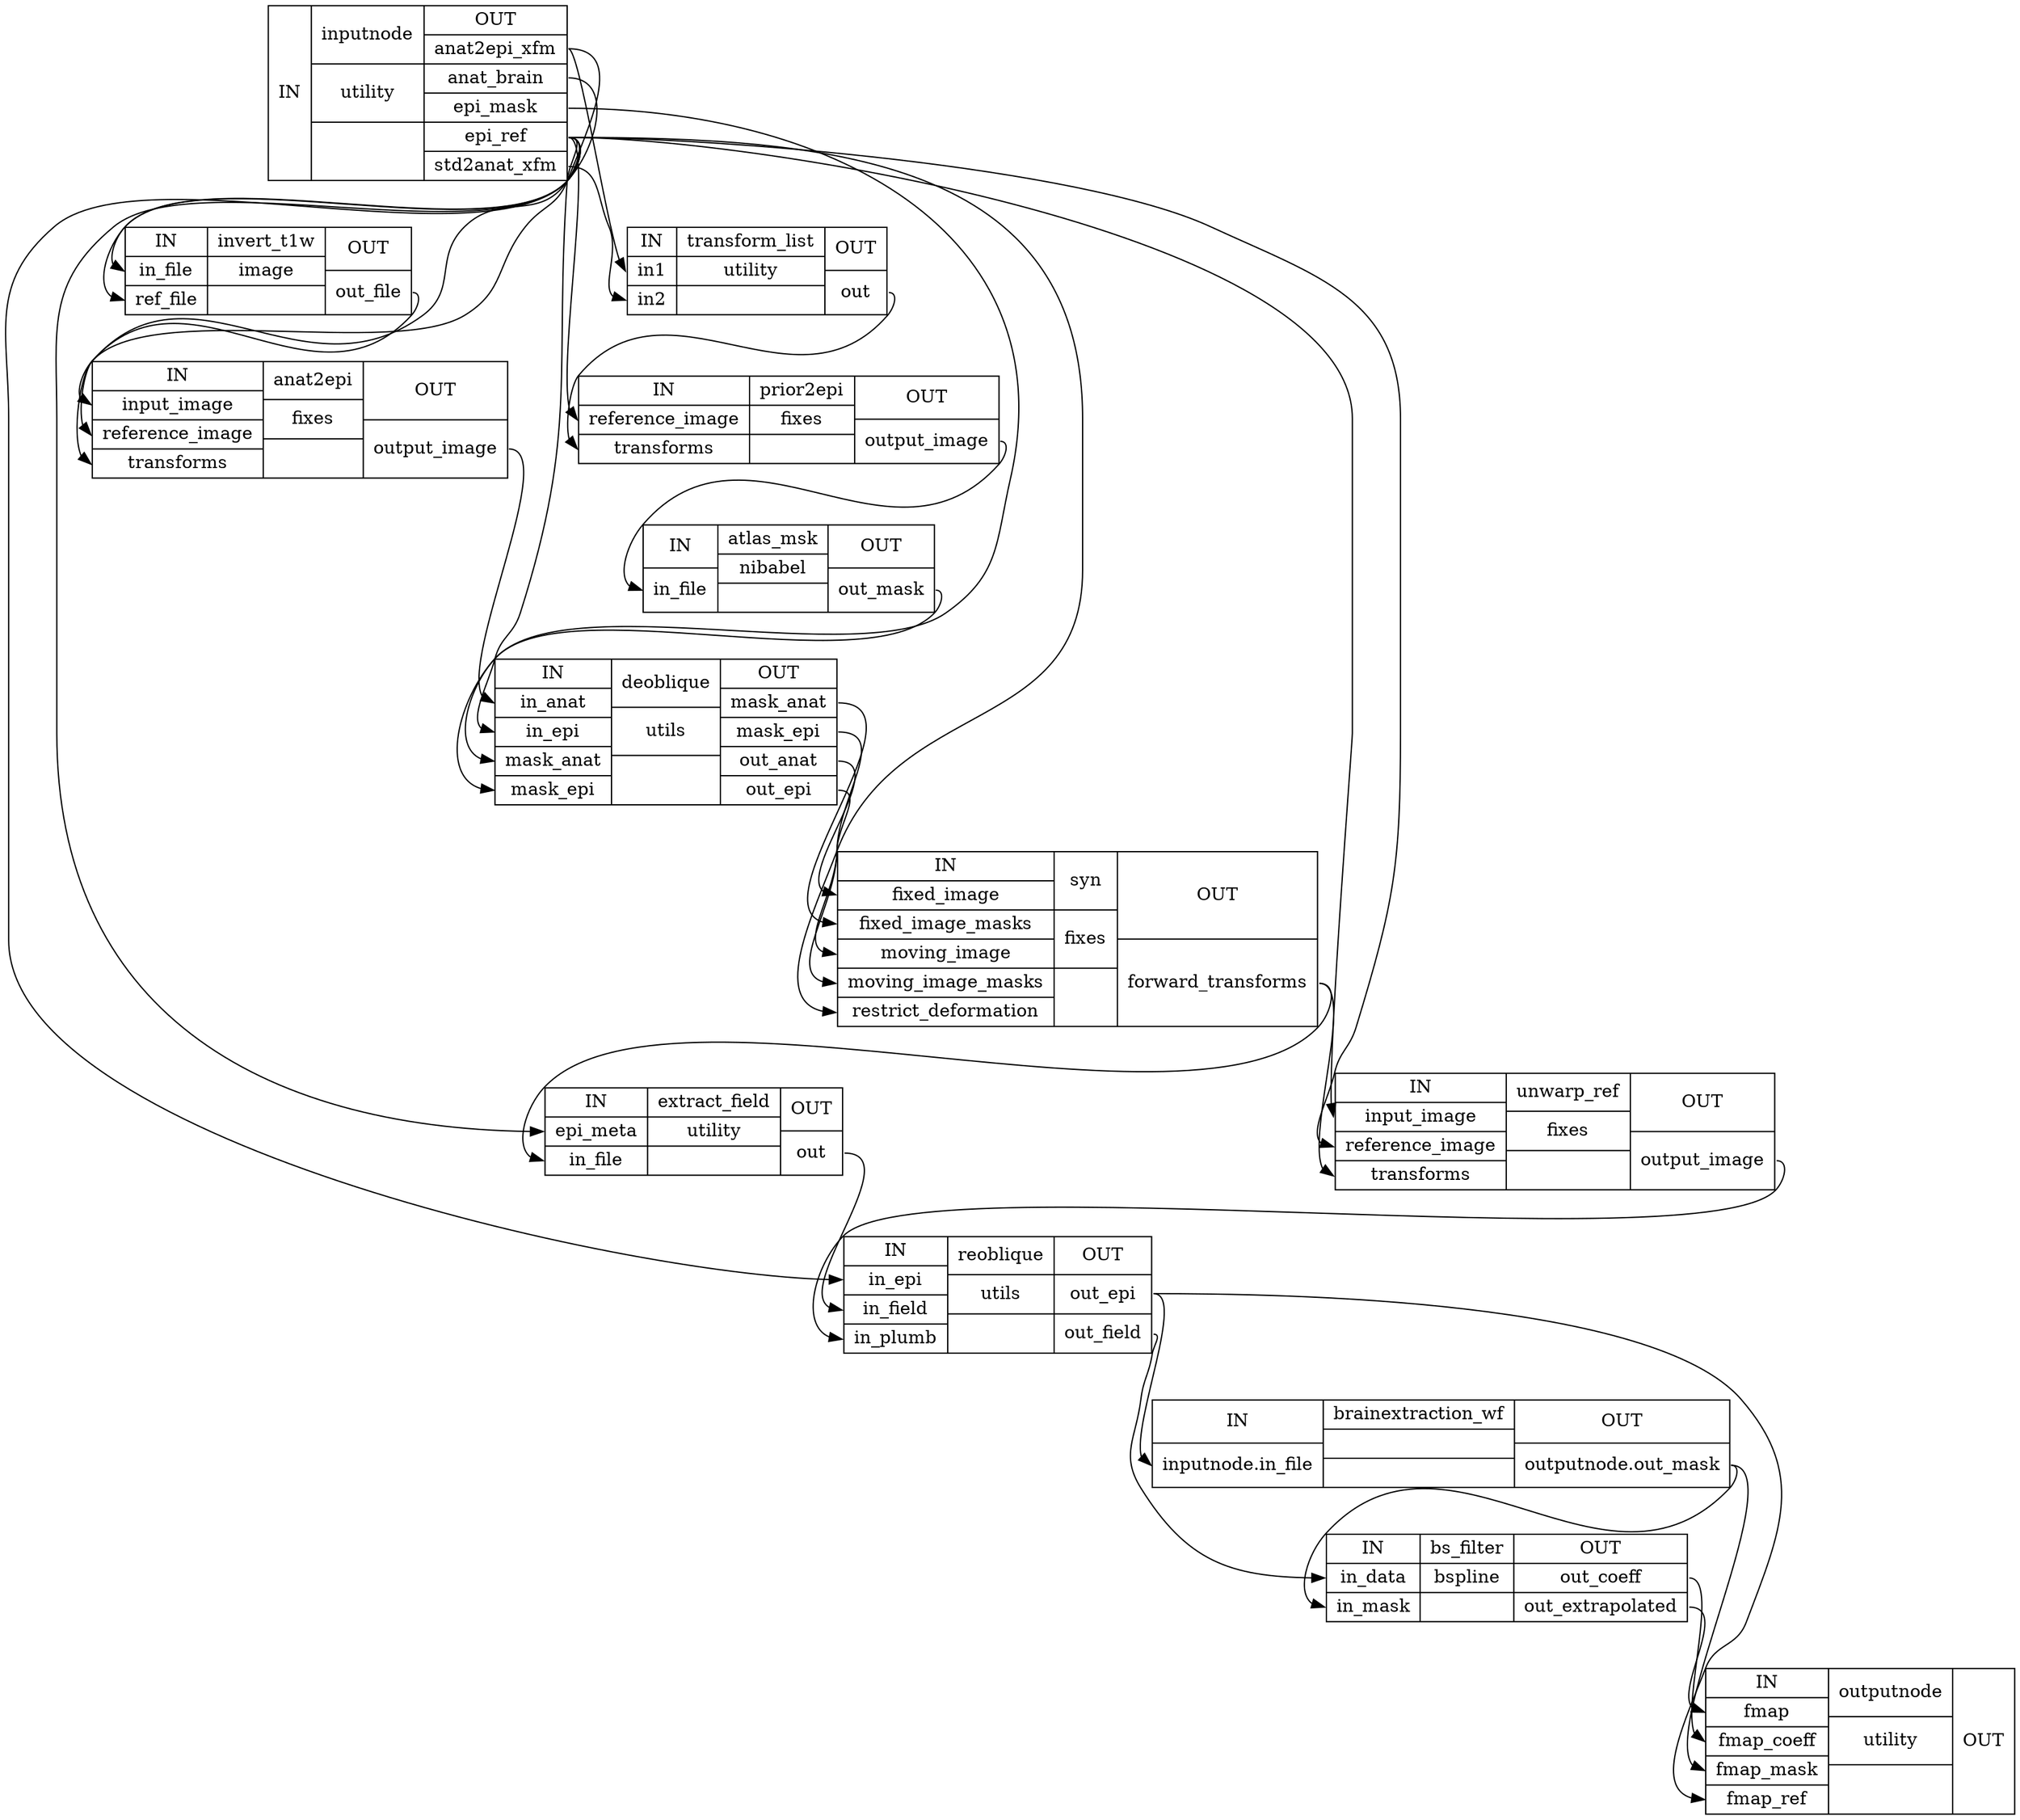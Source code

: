 digraph structs {
node [shape=record];
syn_sdc_wfinputnode [label="{IN}|{ inputnode | utility |  }|{OUT|<outanat2epixfm> anat2epi_xfm|<outanatbrain> anat_brain|<outepimask> epi_mask|<outepiref> epi_ref|<outstd2anatxfm> std2anat_xfm}"];
syn_sdc_wfinvert_t1w [label="{IN|<ininfile> in_file|<inreffile> ref_file}|{ invert_t1w | image |  }|{OUT|<outoutfile> out_file}"];
syn_sdc_wfanat2epi [label="{IN|<ininputimage> input_image|<inreferenceimage> reference_image|<intransforms> transforms}|{ anat2epi | fixes |  }|{OUT|<outoutputimage> output_image}"];
syn_sdc_wftransform_list [label="{IN|<inin1> in1|<inin2> in2}|{ transform_list | utility |  }|{OUT|<outout> out}"];
syn_sdc_wfprior2epi [label="{IN|<inreferenceimage> reference_image|<intransforms> transforms}|{ prior2epi | fixes |  }|{OUT|<outoutputimage> output_image}"];
syn_sdc_wfatlas_msk [label="{IN|<ininfile> in_file}|{ atlas_msk | nibabel |  }|{OUT|<outoutmask> out_mask}"];
syn_sdc_wfdeoblique [label="{IN|<ininanat> in_anat|<ininepi> in_epi|<inmaskanat> mask_anat|<inmaskepi> mask_epi}|{ deoblique | utils |  }|{OUT|<outmaskanat> mask_anat|<outmaskepi> mask_epi|<outoutanat> out_anat|<outoutepi> out_epi}"];
syn_sdc_wfsyn [label="{IN|<infixedimage> fixed_image|<infixedimagemasks> fixed_image_masks|<inmovingimage> moving_image|<inmovingimagemasks> moving_image_masks|<inrestrictdeformation> restrict_deformation}|{ syn | fixes |  }|{OUT|<outforwardtransforms> forward_transforms}"];
syn_sdc_wfunwarp_ref [label="{IN|<ininputimage> input_image|<inreferenceimage> reference_image|<intransforms> transforms}|{ unwarp_ref | fixes |  }|{OUT|<outoutputimage> output_image}"];
syn_sdc_wfextract_field [label="{IN|<inepimeta> epi_meta|<ininfile> in_file}|{ extract_field | utility |  }|{OUT|<outout> out}"];
syn_sdc_wfreoblique [label="{IN|<ininepi> in_epi|<ininfield> in_field|<ininplumb> in_plumb}|{ reoblique | utils |  }|{OUT|<outoutepi> out_epi|<outoutfield> out_field}"];
syn_sdc_wfbrainextraction_wf [label="{IN|<ininputnodeinfile> inputnode.in_file}|{ brainextraction_wf |  |  }|{OUT|<outoutputnodeoutmask> outputnode.out_mask}"];
syn_sdc_wfbs_filter [label="{IN|<inindata> in_data|<ininmask> in_mask}|{ bs_filter | bspline |  }|{OUT|<outoutcoeff> out_coeff|<outoutextrapolated> out_extrapolated}"];
syn_sdc_wfoutputnode [label="{IN|<infmap> fmap|<infmapcoeff> fmap_coeff|<infmapmask> fmap_mask|<infmapref> fmap_ref}|{ outputnode | utility |  }|{OUT}"];
syn_sdc_wfanat2epi:outoutputimage:e -> syn_sdc_wfdeoblique:ininanat:w;
syn_sdc_wfatlas_msk:outoutmask:e -> syn_sdc_wfdeoblique:inmaskanat:w;
syn_sdc_wfbrainextraction_wf:outoutputnodeoutmask:e -> syn_sdc_wfbs_filter:ininmask:w;
syn_sdc_wfbrainextraction_wf:outoutputnodeoutmask:e -> syn_sdc_wfoutputnode:infmapmask:w;
syn_sdc_wfbs_filter:outoutcoeff:e -> syn_sdc_wfoutputnode:infmapcoeff:w;
syn_sdc_wfbs_filter:outoutextrapolated:e -> syn_sdc_wfoutputnode:infmap:w;
syn_sdc_wfdeoblique:outmaskanat:e -> syn_sdc_wfsyn:infixedimagemasks:w;
syn_sdc_wfdeoblique:outmaskepi:e -> syn_sdc_wfsyn:inmovingimagemasks:w;
syn_sdc_wfdeoblique:outoutanat:e -> syn_sdc_wfsyn:infixedimage:w;
syn_sdc_wfdeoblique:outoutepi:e -> syn_sdc_wfsyn:inmovingimage:w;
syn_sdc_wfextract_field:outout:e -> syn_sdc_wfreoblique:ininfield:w;
syn_sdc_wfinputnode:outanat2epixfm:e -> syn_sdc_wfanat2epi:intransforms:w;
syn_sdc_wfinputnode:outanat2epixfm:e -> syn_sdc_wftransform_list:inin1:w;
syn_sdc_wfinputnode:outanatbrain:e -> syn_sdc_wfinvert_t1w:ininfile:w;
syn_sdc_wfinputnode:outepimask:e -> syn_sdc_wfdeoblique:inmaskepi:w;
syn_sdc_wfinputnode:outepiref:e -> syn_sdc_wfanat2epi:inreferenceimage:w;
syn_sdc_wfinputnode:outepiref:e -> syn_sdc_wfdeoblique:ininepi:w;
syn_sdc_wfinputnode:outepiref:e -> syn_sdc_wfextract_field:inepimeta:w;
syn_sdc_wfinputnode:outepiref:e -> syn_sdc_wfinvert_t1w:inreffile:w;
syn_sdc_wfinputnode:outepiref:e -> syn_sdc_wfprior2epi:inreferenceimage:w;
syn_sdc_wfinputnode:outepiref:e -> syn_sdc_wfreoblique:ininepi:w;
syn_sdc_wfinputnode:outepiref:e -> syn_sdc_wfsyn:inrestrictdeformation:w;
syn_sdc_wfinputnode:outepiref:e -> syn_sdc_wfunwarp_ref:ininputimage:w;
syn_sdc_wfinputnode:outepiref:e -> syn_sdc_wfunwarp_ref:inreferenceimage:w;
syn_sdc_wfinputnode:outstd2anatxfm:e -> syn_sdc_wftransform_list:inin2:w;
syn_sdc_wfinvert_t1w:outoutfile:e -> syn_sdc_wfanat2epi:ininputimage:w;
syn_sdc_wfprior2epi:outoutputimage:e -> syn_sdc_wfatlas_msk:ininfile:w;
syn_sdc_wfreoblique:outoutepi:e -> syn_sdc_wfbrainextraction_wf:ininputnodeinfile:w;
syn_sdc_wfreoblique:outoutepi:e -> syn_sdc_wfoutputnode:infmapref:w;
syn_sdc_wfreoblique:outoutfield:e -> syn_sdc_wfbs_filter:inindata:w;
syn_sdc_wfsyn:outforwardtransforms:e -> syn_sdc_wfextract_field:ininfile:w;
syn_sdc_wfsyn:outforwardtransforms:e -> syn_sdc_wfunwarp_ref:intransforms:w;
syn_sdc_wftransform_list:outout:e -> syn_sdc_wfprior2epi:intransforms:w;
syn_sdc_wfunwarp_ref:outoutputimage:e -> syn_sdc_wfreoblique:ininplumb:w;
}